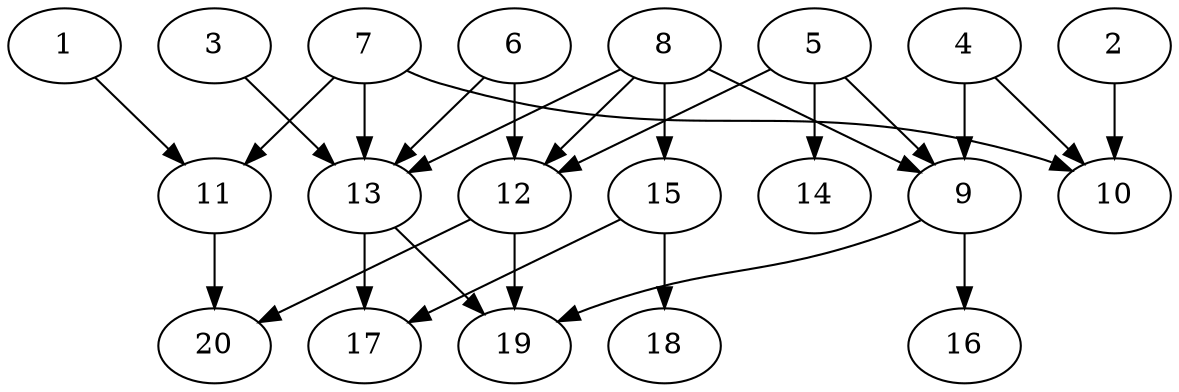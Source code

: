 // DAG automatically generated by daggen at Sat Jul 27 15:38:13 2019
// ./daggen --dot -n 20 --ccr 0.3 --fat 0.6 --regular 0.5 --density 0.4 --mindata 5242880 --maxdata 52428800 
digraph G {
  1 [size="165266773", alpha="0.02", expect_size="49580032"] 
  1 -> 11 [size ="49580032"]
  2 [size="120108373", alpha="0.18", expect_size="36032512"] 
  2 -> 10 [size ="36032512"]
  3 [size="165946027", alpha="0.18", expect_size="49783808"] 
  3 -> 13 [size ="49783808"]
  4 [size="46131200", alpha="0.10", expect_size="13839360"] 
  4 -> 9 [size ="13839360"]
  4 -> 10 [size ="13839360"]
  5 [size="128098987", alpha="0.10", expect_size="38429696"] 
  5 -> 9 [size ="38429696"]
  5 -> 12 [size ="38429696"]
  5 -> 14 [size ="38429696"]
  6 [size="64826027", alpha="0.00", expect_size="19447808"] 
  6 -> 12 [size ="19447808"]
  6 -> 13 [size ="19447808"]
  7 [size="68812800", alpha="0.17", expect_size="20643840"] 
  7 -> 10 [size ="20643840"]
  7 -> 11 [size ="20643840"]
  7 -> 13 [size ="20643840"]
  8 [size="88999253", alpha="0.13", expect_size="26699776"] 
  8 -> 9 [size ="26699776"]
  8 -> 12 [size ="26699776"]
  8 -> 13 [size ="26699776"]
  8 -> 15 [size ="26699776"]
  9 [size="96296960", alpha="0.15", expect_size="28889088"] 
  9 -> 16 [size ="28889088"]
  9 -> 19 [size ="28889088"]
  10 [size="116804267", alpha="0.10", expect_size="35041280"] 
  11 [size="62375253", alpha="0.09", expect_size="18712576"] 
  11 -> 20 [size ="18712576"]
  12 [size="74789547", alpha="0.17", expect_size="22436864"] 
  12 -> 19 [size ="22436864"]
  12 -> 20 [size ="22436864"]
  13 [size="60258987", alpha="0.09", expect_size="18077696"] 
  13 -> 17 [size ="18077696"]
  13 -> 19 [size ="18077696"]
  14 [size="41509547", alpha="0.08", expect_size="12452864"] 
  15 [size="123258880", alpha="0.14", expect_size="36977664"] 
  15 -> 17 [size ="36977664"]
  15 -> 18 [size ="36977664"]
  16 [size="46226773", alpha="0.19", expect_size="13868032"] 
  17 [size="47568213", alpha="0.04", expect_size="14270464"] 
  18 [size="27678720", alpha="0.09", expect_size="8303616"] 
  19 [size="130935467", alpha="0.09", expect_size="39280640"] 
  20 [size="90975573", alpha="0.09", expect_size="27292672"] 
}
